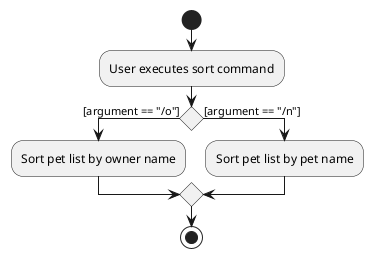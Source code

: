 @startuml
start
:User executes sort command;

'Since the beta syntax does not support placing the condition outside the
'diamond we place it as the true branch instead.

if () then ([argument == "/o"])
    :Sort pet list by owner name;
else ([argument == "/n"])
    :Sort pet list by pet name;
endif
stop
@enduml

